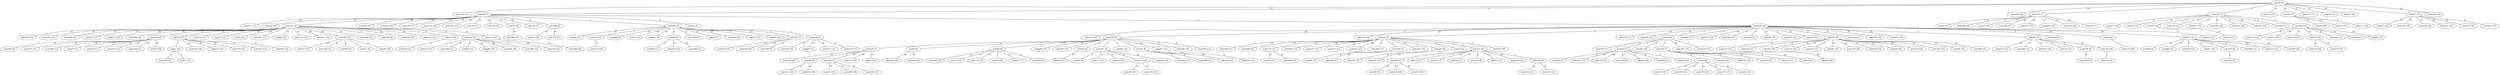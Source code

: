 graph X {
 38 [label="nodo38 (0)"];
 159 [label="nodo159 (17)"];
 269 [label="nodo269 (3)"];
 279 [label="nodo279 (19)"];
 271 [label="nodo271 (7)"];
 128 [label="nodo128 (5)"];
 75 [label="nodo75 (14)"];
 4 [label="nodo4 (15)"];
 172 [label="nodo172 (17)"];
 76 [label="nodo76 (17)"];
 97 [label="nodo97 (16)"];
 47 [label="nodo47 (7)"];
 249 [label="nodo249 (20)"];
 157 [label="nodo157 (17)"];
 29 [label="nodo29 (14)"];
 227 [label="nodo227 (4)"];
 255 [label="nodo255 (21)"];
 102 [label="nodo102 (23)"];
 187 [label="nodo187 (17)"];
 120 [label="nodo120 (18)"];
 196 [label="nodo196 (23)"];
 10 [label="nodo10 (15)"];
 276 [label="nodo276 (23)"];
 57 [label="nodo57 (8)"];
 240 [label="nodo240 (17)"];
 186 [label="nodo186 (8)"];
 285 [label="nodo285 (5)"];
 54 [label="nodo54 (9)"];
 258 [label="nodo258 (4)"];
 244 [label="nodo244 (15)"];
 292 [label="nodo292 (14)"];
 222 [label="nodo222 (21)"];
 211 [label="nodo211 (17)"];
 277 [label="nodo277 (24)"];
 294 [label="nodo294 (24)"];
 133 [label="nodo133 (6)"];
 226 [label="nodo226 (7)"];
 272 [label="nodo272 (21)"];
 73 [label="nodo73 (22)"];
 5 [label="nodo5 (14)"];
 241 [label="nodo241 (11)"];
 86 [label="nodo86 (20)"];
 134 [label="nodo134 (23)"];
 115 [label="nodo115 (24)"];
 200 [label="nodo200 (20)"];
 109 [label="nodo109 (15)"];
 264 [label="nodo264 (9)"];
 251 [label="nodo251 (20)"];
 192 [label="nodo192 (16)"];
 114 [label="nodo114 (9)"];
 127 [label="nodo127 (6)"];
 112 [label="nodo112 (22)"];
 213 [label="nodo213 (20)"];
 205 [label="nodo205 (5)"];
 218 [label="nodo218 (24)"];
 52 [label="nodo52 (5)"];
 126 [label="nodo126 (17)"];
 231 [label="nodo231 (15)"];
 39 [label="nodo39 (6)"];
 96 [label="nodo96 (17)"];
 212 [label="nodo212 (18)"];
 185 [label="nodo185 (15)"];
 63 [label="nodo63 (21)"];
 98 [label="nodo98 (18)"];
 147 [label="nodo147 (12)"];
 243 [label="nodo243 (22)"];
 252 [label="nodo252 (6)"];
 193 [label="nodo193 (13)"];
 190 [label="nodo190 (24)"];
 275 [label="nodo275 (19)"];
 60 [label="nodo60 (7)"];
 140 [label="nodo140 (9)"];
 8 [label="nodo8 (14)"];
 67 [label="nodo67 (14)"];
 27 [label="nodo27 (21)"];
 209 [label="nodo209 (21)"];
 204 [label="nodo204 (10)"];
 170 [label="nodo170 (11)"];
 201 [label="nodo201 (11)"];
 153 [label="nodo153 (17)"];
 257 [label="nodo257 (12)"];
 197 [label="nodo197 (23)"];
 166 [label="nodo166 (13)"];
 180 [label="nodo180 (7)"];
 142 [label="nodo142 (24)"];
 291 [label="nodo291 (8)"];
 72 [label="nodo72 (9)"];
 110 [label="nodo110 (6)"];
 297 [label="nodo297 (16)"];
 117 [label="nodo117 (9)"];
 20 [label="nodo20 (13)"];
 273 [label="nodo273 (8)"];
 118 [label="nodo118 (13)"];
 261 [label="nodo261 (15)"];
 248 [label="nodo248 (18)"];
 281 [label="nodo281 (20)"];
 203 [label="nodo203 (25)"];
 93 [label="nodo93 (11)"];
 40 [label="nodo40 (10)"];
 225 [label="nodo225 (7)"];
 0 [label="nodo0 (8)"];
 46 [label="nodo46 (8)"];
 160 [label="nodo160 (16)"];
 287 [label="nodo287 (12)"];
 64 [label="nodo64 (8)"];
 181 [label="nodo181 (6)"];
 82 [label="nodo82 (12)"];
 42 [label="nodo42 (8)"];
 207 [label="nodo207 (15)"];
 280 [label="nodo280 (20)"];
 106 [label="nodo106 (13)"];
 61 [label="nodo61 (15)"];
 14 [label="nodo14 (12)"];
 94 [label="nodo94 (19)"];
 2 [label="nodo2 (23)"];
 44 [label="nodo44 (19)"];
 66 [label="nodo66 (8)"];
 108 [label="nodo108 (20)"];
 3 [label="nodo3 (17)"];
 202 [label="nodo202 (19)"];
 33 [label="nodo33 (12)"];
 62 [label="nodo62 (22)"];
 100 [label="nodo100 (7)"];
 214 [label="nodo214 (7)"];
 183 [label="nodo183 (17)"];
 24 [label="nodo24 (7)"];
 83 [label="nodo83 (14)"];
 239 [label="nodo239 (7)"];
 167 [label="nodo167 (15)"];
 219 [label="nodo219 (13)"];
 262 [label="nodo262 (7)"];
 31 [label="nodo31 (13)"];
 56 [label="nodo56 (17)"];
 89 [label="nodo89 (11)"];
 194 [label="nodo194 (8)"];
 22 [label="nodo22 (21)"];
 236 [label="nodo236 (16)"];
 156 [label="nodo156 (8)"];
 35 [label="nodo35 (13)"];
 184 [label="nodo184 (15)"];
 45 [label="nodo45 (12)"];
 260 [label="nodo260 (18)"];
 284 [label="nodo284 (26)"];
 296 [label="nodo296 (13)"];
 155 [label="nodo155 (22)"];
 216 [label="nodo216 (9)"];
 235 [label="nodo235 (12)"];
 289 [label="nodo289 (12)"];
 53 [label="nodo53 (11)"];
 78 [label="nodo78 (17)"];
 121 [label="nodo121 (12)"];
 199 [label="nodo199 (21)"];
 37 [label="nodo37 (22)"];
 43 [label="nodo43 (9)"];
 11 [label="nodo11 (16)"];
 191 [label="nodo191 (21)"];
 111 [label="nodo111 (10)"];
 228 [label="nodo228 (26)"];
 152 [label="nodo152 (25)"];
 135 [label="nodo135 (11)"];
 163 [label="nodo163 (19)"];
 132 [label="nodo132 (12)"];
 253 [label="nodo253 (11)"];
 41 [label="nodo41 (21)"];
 176 [label="nodo176 (20)"];
 256 [label="nodo256 (15)"];
 19 [label="nodo19 (20)"];
 233 [label="nodo233 (22)"];
 161 [label="nodo161 (21)"];
 26 [label="nodo26 (21)"];
 288 [label="nodo288 (21)"];
 58 [label="nodo58 (11)"];
 247 [label="nodo247 (17)"];
 154 [label="nodo154 (26)"];
 129 [label="nodo129 (24)"];
 81 [label="nodo81 (18)"];
 90 [label="nodo90 (15)"];
 30 [label="nodo30 (16)"];
 113 [label="nodo113 (15)"];
 71 [label="nodo71 (26)"];
 179 [label="nodo179 (21)"];
 18 [label="nodo18 (19)"];
 148 [label="nodo148 (11)"];
 65 [label="nodo65 (11)"];
 99 [label="nodo99 (23)"];
 55 [label="nodo55 (21)"];
 238 [label="nodo238 (19)"];
 168 [label="nodo168 (24)"];
 131 [label="nodo131 (25)"];
 139 [label="nodo139 (26)"];
 263 [label="nodo263 (13)"];
 107 [label="nodo107 (23)"];
 206 [label="nodo206 (15)"];
 101 [label="nodo101 (24)"];
 74 [label="nodo74 (13)"];
 299 [label="nodo299 (9)"];
 116 [label="nodo116 (26)"];
 84 [label="nodo84 (9)"];
 68 [label="nodo68 (23)"];
 282 [label="nodo282 (12)"];
 91 [label="nodo91 (20)"];
 189 [label="nodo189 (8)"];
 198 [label="nodo198 (13)"];
 151 [label="nodo151 (23)"];
 290 [label="nodo290 (25)"];
 278 [label="nodo278 (20)"];
 144 [label="nodo144 (25)"];
 149 [label="nodo149 (9)"];
 85 [label="nodo85 (15)"];
 169 [label="nodo169 (27)"];
 217 [label="nodo217 (22)"];
 158 [label="nodo158 (15)"];
 49 [label="nodo49 (15)"];
 17 [label="nodo17 (8)"];
 59 [label="nodo59 (24)"];
 195 [label="nodo195 (22)"];
 48 [label="nodo48 (17)"];
 137 [label="nodo137 (13)"];
 210 [label="nodo210 (13)"];
 175 [label="nodo175 (20)"];
 80 [label="nodo80 (9)"];
 79 [label="nodo79 (17)"];
 237 [label="nodo237 (25)"];
 12 [label="nodo12 (18)"];
 1 [label="nodo1 (14)"];
 145 [label="nodo145 (24)"];
 123 [label="nodo123 (15)"];
 119 [label="nodo119 (22)"];
 267 [label="nodo267 (13)"];
 104 [label="nodo104 (16)"];
 23 [label="nodo23 (8)"];
 242 [label="nodo242 (14)"];
 105 [label="nodo105 (18)"];
 295 [label="nodo295 (25)"];
 224 [label="nodo224 (11)"];
 9 [label="nodo9 (25)"];
 28 [label="nodo28 (25)"];
 229 [label="nodo229 (20)"];
 103 [label="nodo103 (25)"];
 6 [label="nodo6 (11)"];
 268 [label="nodo268 (10)"];
 77 [label="nodo77 (22)"];
 246 [label="nodo246 (27)"];
 223 [label="nodo223 (27)"];
 245 [label="nodo245 (18)"];
 270 [label="nodo270 (20)"];
 234 [label="nodo234 (17)"];
 230 [label="nodo230 (24)"];
 164 [label="nodo164 (19)"];
 274 [label="nodo274 (16)"];
 124 [label="nodo124 (19)"];
 70 [label="nodo70 (18)"];
 165 [label="nodo165 (21)"];
 178 [label="nodo178 (19)"];
 171 [label="nodo171 (27)"];
 32 [label="nodo32 (18)"];
 265 [label="nodo265 (15)"];
 298 [label="nodo298 (21)"];
 138 [label="nodo138 (24)"];
 250 [label="nodo250 (22)"];
 162 [label="nodo162 (19)"];
 15 [label="nodo15 (25)"];
 125 [label="nodo125 (10)"];
 51 [label="nodo51 (15)"];
 87 [label="nodo87 (17)"];
 259 [label="nodo259 (16)"];
 283 [label="nodo283 (26)"];
 34 [label="nodo34 (25)"];
 88 [label="nodo88 (11)"];
 215 [label="nodo215 (25)"];
 188 [label="nodo188 (27)"];
 13 [label="nodo13 (27)"];
 266 [label="nodo266 (18)"];
 220 [label="nodo220 (14)"];
 36 [label="nodo36 (23)"];
 130 [label="nodo130 (25)"];
 122 [label="nodo122 (9)"];
 143 [label="nodo143 (16)"];
 141 [label="nodo141 (22)"];
 95 [label="nodo95 (21)"];
 286 [label="nodo286 (23)"];
 25 [label="nodo25 (20)"];
 136 [label="nodo136 (17)"];
 50 [label="nodo50 (12)"];
 16 [label="nodo16 (21)"];
 232 [label="nodo232 (19)"];
 182 [label="nodo182 (21)"];
 150 [label="nodo150 (12)"];
 7 [label="nodo7 (14)"];
 69 [label="nodo69 (20)"];
 21 [label="nodo21 (22)"];
 177 [label="nodo177 (18)"];
 174 [label="nodo174 (16)"];
 173 [label="nodo173 (18)"];
 221 [label="nodo221 (22)"];
 254 [label="nodo254 (29)"];
 208 [label="nodo208 (20)"];
 293 [label="nodo293 (11)"];
 146 [label="nodo146 (18)"];
 92 [label="nodo92 (30)"];
  38 -- 159  [label="17"];
  38 -- 269  [label="3"];
  38 -- 279  [label="19"];
  38 -- 271  [label="7"];
  38 -- 128  [label="5"];
  38 -- 75  [label="14"];
  38 -- 4  [label="15"];
  38 -- 172  [label="17"];
  38 -- 76  [label="17"];
  38 -- 97  [label="16"];
  38 -- 47  [label="7"];
  38 -- 249  [label="20"];
  269 -- 157  [label="14"];
  269 -- 29  [label="11"];
  269 -- 227  [label="1"];
  269 -- 255  [label="18"];
  269 -- 102  [label="20"];
  269 -- 187  [label="14"];
  269 -- 120  [label="15"];
  269 -- 196  [label="20"];
  269 -- 10  [label="12"];
  269 -- 276  [label="20"];
  269 -- 57  [label="5"];
  269 -- 240  [label="14"];
  269 -- 186  [label="5"];
  269 -- 285  [label="2"];
  269 -- 54  [label="6"];
  269 -- 258  [label="1"];
  227 -- 244  [label="11"];
  227 -- 292  [label="10"];
  227 -- 222  [label="17"];
  227 -- 211  [label="13"];
  227 -- 277  [label="20"];
  227 -- 294  [label="20"];
  227 -- 133  [label="2"];
  227 -- 226  [label="3"];
  227 -- 272  [label="17"];
  227 -- 73  [label="18"];
  227 -- 5  [label="10"];
  227 -- 241  [label="7"];
  227 -- 86  [label="16"];
  227 -- 134  [label="19"];
  227 -- 115  [label="20"];
  227 -- 200  [label="16"];
  227 -- 109  [label="11"];
  227 -- 264  [label="5"];
  227 -- 251  [label="16"];
  227 -- 192  [label="12"];
  227 -- 114  [label="5"];
  227 -- 127  [label="2"];
  227 -- 112  [label="18"];
  258 -- 213  [label="16"];
  258 -- 205  [label="1"];
  258 -- 218  [label="20"];
  258 -- 52  [label="1"];
  258 -- 126  [label="13"];
  258 -- 231  [label="11"];
  258 -- 39  [label="2"];
  258 -- 96  [label="13"];
  258 -- 212  [label="14"];
  258 -- 185  [label="11"];
  258 -- 63  [label="17"];
  258 -- 98  [label="14"];
  258 -- 147  [label="8"];
  258 -- 243  [label="18"];
  258 -- 252  [label="2"];
  258 -- 193  [label="9"];
  258 -- 190  [label="20"];
  258 -- 275  [label="15"];
  258 -- 60  [label="3"];
  258 -- 140  [label="5"];
  258 -- 8  [label="10"];
  258 -- 67  [label="10"];
  258 -- 27  [label="17"];
  52 -- 209  [label="16"];
  52 -- 204  [label="5"];
  52 -- 170  [label="6"];
  52 -- 201  [label="6"];
  52 -- 153  [label="12"];
  52 -- 257  [label="7"];
  52 -- 197  [label="18"];
  52 -- 166  [label="8"];
  52 -- 180  [label="2"];
  52 -- 142  [label="19"];
  52 -- 291  [label="3"];
  52 -- 72  [label="4"];
  52 -- 110  [label="1"];
  52 -- 297  [label="11"];
  128 -- 117  [label="4"];
  128 -- 20  [label="8"];
  128 -- 273  [label="3"];
  128 -- 118  [label="8"];
  128 -- 261  [label="10"];
  128 -- 248  [label="13"];
  128 -- 281  [label="15"];
  128 -- 203  [label="20"];
  128 -- 93  [label="6"];
  128 -- 40  [label="5"];
  205 -- 225  [label="2"];
  205 -- 0  [label="3"];
  205 -- 46  [label="3"];
  205 -- 160  [label="11"];
  205 -- 287  [label="7"];
  205 -- 64  [label="3"];
  205 -- 181  [label="1"];
  205 -- 82  [label="7"];
  205 -- 42  [label="3"];
  205 -- 207  [label="10"];
  205 -- 280  [label="15"];
  205 -- 106  [label="8"];
  285 -- 61  [label="10"];
  285 -- 14  [label="7"];
  285 -- 94  [label="14"];
  285 -- 2  [label="18"];
  285 -- 44  [label="14"];
  285 -- 66  [label="3"];
  285 -- 108  [label="15"];
  285 -- 3  [label="12"];
  285 -- 202  [label="14"];
  285 -- 33  [label="7"];
  285 -- 62  [label="17"];
  285 -- 100  [label="2"];
  285 -- 214  [label="2"];
  39 -- 183  [label="11"];
  39 -- 24  [label="1"];
  39 -- 83  [label="8"];
  39 -- 239  [label="1"];
  39 -- 167  [label="9"];
  39 -- 219  [label="7"];
  110 -- 262  [label="1"];
  110 -- 31  [label="7"];
  110 -- 56  [label="11"];
  110 -- 89  [label="5"];
  110 -- 194  [label="2"];
  110 -- 22  [label="15"];
  110 -- 236  [label="10"];
  110 -- 156  [label="2"];
  127 -- 35  [label="7"];
  127 -- 184  [label="9"];
  127 -- 45  [label="6"];
  127 -- 260  [label="12"];
  127 -- 284  [label="20"];
  127 -- 296  [label="7"];
  127 -- 155  [label="16"];
  133 -- 216  [label="3"];
  133 -- 235  [label="6"];
  133 -- 289  [label="6"];
  133 -- 53  [label="5"];
  133 -- 78  [label="11"];
  133 -- 121  [label="6"];
  133 -- 199  [label="15"];
  133 -- 37  [label="16"];
  181 -- 43  [label="3"];
  181 -- 11  [label="10"];
  181 -- 191  [label="15"];
  181 -- 111  [label="4"];
  181 -- 228  [label="20"];
  252 -- 152  [label="19"];
  252 -- 135  [label="5"];
  252 -- 163  [label="13"];
  252 -- 132  [label="6"];
  252 -- 253  [label="5"];
  252 -- 41  [label="15"];
  252 -- 176  [label="14"];
  252 -- 256  [label="9"];
  252 -- 19  [label="14"];
  252 -- 233  [label="16"];
  252 -- 161  [label="15"];
  252 -- 26  [label="15"];
  252 -- 288  [label="15"];
  24 -- 58  [label="4"];
  24 -- 247  [label="10"];
  24 -- 154  [label="19"];
  24 -- 129  [label="17"];
  24 -- 81  [label="11"];
  24 -- 90  [label="8"];
  24 -- 30  [label="9"];
  40 -- 113  [label="8"];
  40 -- 71  [label="19"];
  40 -- 179  [label="14"];
  40 -- 18  [label="12"];
  40 -- 148  [label="4"];
  40 -- 65  [label="4"];
  40 -- 99  [label="16"];
  47 -- 55  [label="14"];
  47 -- 238  [label="12"];
  47 -- 168  [label="17"];
  47 -- 131  [label="18"];
  47 -- 139  [label="19"];
  47 -- 263  [label="6"];
  60 -- 107  [label="16"];
  60 -- 206  [label="8"];
  60 -- 101  [label="17"];
  60 -- 74  [label="6"];
  60 -- 299  [label="2"];
  60 -- 116  [label="19"];
  67 -- 84  [label="2"];
  67 -- 68  [label="16"];
  67 -- 282  [label="5"];
  67 -- 91  [label="13"];
  67 -- 189  [label="1"];
  67 -- 198  [label="6"];
  67 -- 151  [label="16"];
  67 -- 290  [label="18"];
  100 -- 278  [label="13"];
  100 -- 144  [label="18"];
  100 -- 149  [label="2"];
  180 -- 85  [label="8"];
  180 -- 169  [label="20"];
  200 -- 217  [label="15"];
  200 -- 158  [label="8"];
  200 -- 49  [label="8"];
  200 -- 17  [label="1"];
  200 -- 59  [label="17"];
  214 -- 195  [label="15"];
  214 -- 48  [label="10"];
  214 -- 137  [label="6"];
  214 -- 210  [label="6"];
  225 -- 175  [label="13"];
  225 -- 80  [label="2"];
  225 -- 79  [label="10"];
  225 -- 237  [label="18"];
  225 -- 12  [label="11"];
  226 -- 1  [label="7"];
  226 -- 145  [label="17"];
  226 -- 123  [label="8"];
  226 -- 119  [label="15"];
  226 -- 267  [label="6"];
  226 -- 104  [label="9"];
  239 -- 23  [label="1"];
  239 -- 242  [label="7"];
  239 -- 105  [label="11"];
  239 -- 295  [label="18"];
  239 -- 224  [label="4"];
  239 -- 9  [label="18"];
  262 -- 28  [label="18"];
  262 -- 229  [label="13"];
  262 -- 103  [label="18"];
  271 -- 6  [label="4"];
  271 -- 268  [label="3"];
  271 -- 77  [label="15"];
  271 -- 246  [label="20"];
  271 -- 223  [label="20"];
  271 -- 245  [label="11"];
  271 -- 270  [label="13"];
  271 -- 234  [label="10"];
  0 -- 230  [label="16"];
  0 -- 164  [label="11"];
  18 -- 274  [label="8"];
  18 -- 124  [label="11"];
  23 -- 70  [label="10"];
  23 -- 165  [label="13"];
  23 -- 178  [label="11"];
  23 -- 171  [label="19"];
  23 -- 32  [label="10"];
  42 -- 265  [label="7"];
  42 -- 298  [label="13"];
  42 -- 138  [label="16"];
  42 -- 250  [label="14"];
  46 -- 162  [label="11"];
  46 -- 15  [label="17"];
  46 -- 125  [label="2"];
  46 -- 51  [label="7"];
  46 -- 87  [label="9"];
  46 -- 259  [label="8"];
  57 -- 283  [label="18"];
  64 -- 34  [label="17"];
  66 -- 88  [label="3"];
  66 -- 215  [label="17"];
  66 -- 188  [label="19"];
  79 -- 13  [label="19"];
  79 -- 266  [label="10"];
  79 -- 220  [label="6"];
  111 -- 36  [label="15"];
  111 -- 130  [label="17"];
  116 -- 122  [label="1"];
  156 -- 143  [label="8"];
  156 -- 141  [label="14"];
  170 -- 95  [label="13"];
  170 -- 286  [label="15"];
  186 -- 25  [label="12"];
  186 -- 136  [label="9"];
  189 -- 50  [label="4"];
  273 -- 16  [label="13"];
  291 -- 232  [label="11"];
  291 -- 182  [label="13"];
  1 -- 150  [label="3"];
  1 -- 7  [label="5"];
  4 -- 69  [label="11"];
  4 -- 21  [label="13"];
  4 -- 177  [label="9"];
  8 -- 174  [label="7"];
  14 -- 173  [label="9"];
  80 -- 221  [label="13"];
  80 -- 254  [label="20"];
  112 -- 208  [label="11"];
  114 -- 293  [label="2"];
  299 -- 146  [label="9"];
  152 -- 92  [label="20"];
}
